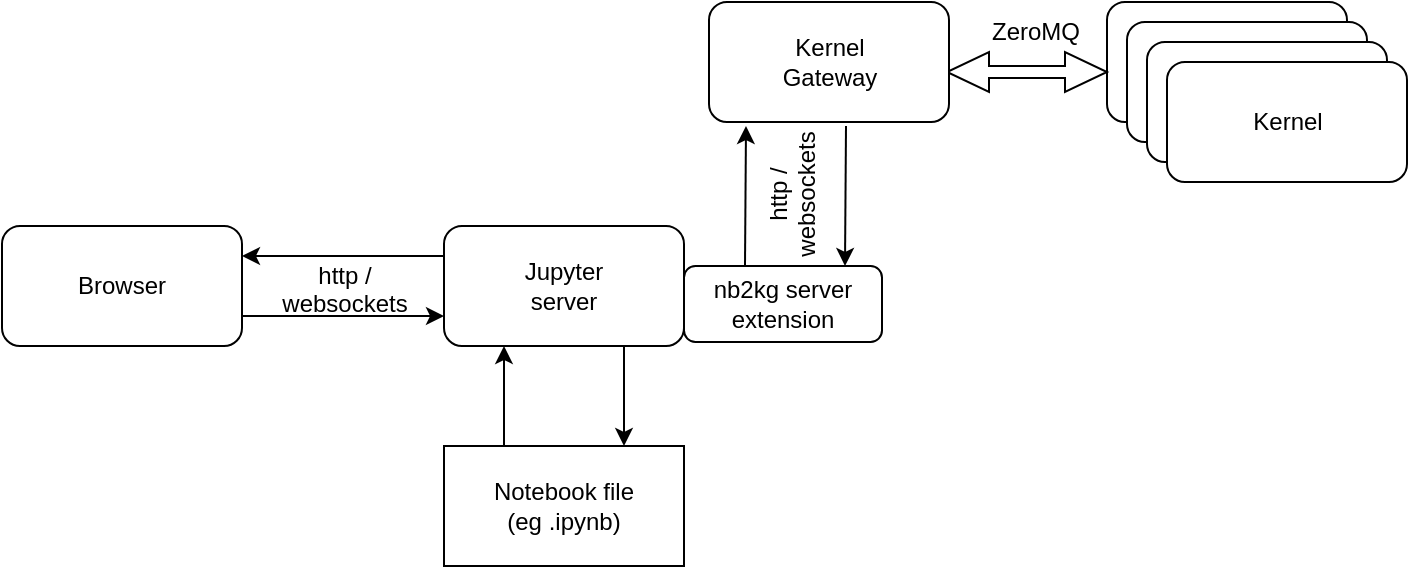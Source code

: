 <?xml version="1.0" encoding="UTF-8"?>
<mxGraphModel dx="898" dy="626" grid="1" gridSize="10" guides="1" tooltips="1" connect="1" arrows="1" fold="1" page="1" pageScale="1" pageWidth="827" pageHeight="1169" background="#ffffff" math="0" shadow="0"><root><mxCell id="0"/><mxCell id="1" parent="0"/><mxCell id="2" value="Browser" style="rounded=1;whiteSpace=wrap;html=1;" parent="1" vertex="1"><mxGeometry x="20" y="170" width="120" height="60" as="geometry"/></mxCell><mxCell id="3" value="Jupyter&lt;br&gt;server" style="rounded=1;whiteSpace=wrap;html=1;" parent="1" vertex="1"><mxGeometry x="241" y="170" width="120" height="60" as="geometry"/></mxCell><mxCell id="4" value="Kernel" style="rounded=1;whiteSpace=wrap;html=1;" parent="1" vertex="1"><mxGeometry x="572.5" y="58" width="120" height="60" as="geometry"/></mxCell><mxCell id="5" value="Kernel" style="rounded=1;whiteSpace=wrap;html=1;" parent="1" vertex="1"><mxGeometry x="582.5" y="68" width="120" height="60" as="geometry"/></mxCell><mxCell id="6" value="Kernel" style="rounded=1;whiteSpace=wrap;html=1;" parent="1" vertex="1"><mxGeometry x="592.5" y="78" width="120" height="60" as="geometry"/></mxCell><mxCell id="7" value="Kernel" style="rounded=1;whiteSpace=wrap;html=1;" parent="1" vertex="1"><mxGeometry x="602.5" y="88" width="120" height="60" as="geometry"/></mxCell><mxCell id="8" value="Notebook file&lt;br&gt;(eg .ipynb)&lt;br&gt;" style="rounded=0;whiteSpace=wrap;html=1;" parent="1" vertex="1"><mxGeometry x="241" y="280" width="120" height="60" as="geometry"/></mxCell><mxCell id="10" value="" style="endArrow=classic;html=1;entryX=0.25;entryY=1;exitX=0.25;exitY=0;" parent="1" source="8" target="3" edge="1"><mxGeometry width="50" height="50" relative="1" as="geometry"><mxPoint x="61" y="410" as="sourcePoint"/><mxPoint x="111" y="360" as="targetPoint"/></mxGeometry></mxCell><mxCell id="11" value="" style="endArrow=classic;html=1;entryX=0.75;entryY=0;exitX=0.75;exitY=1;" parent="1" source="3" target="8" edge="1"><mxGeometry width="50" height="50" relative="1" as="geometry"><mxPoint x="281" y="290" as="sourcePoint"/><mxPoint x="281" y="240" as="targetPoint"/></mxGeometry></mxCell><mxCell id="12" value="" style="endArrow=classic;html=1;exitX=0;exitY=0.25;entryX=1;entryY=0.25;" parent="1" source="3" target="2" edge="1"><mxGeometry width="50" height="50" relative="1" as="geometry"><mxPoint x="200" y="185" as="sourcePoint"/><mxPoint x="70" y="360" as="targetPoint"/></mxGeometry></mxCell><mxCell id="13" value="" style="endArrow=classic;html=1;entryX=0;entryY=0.75;exitX=1;exitY=0.75;" parent="1" source="2" target="3" edge="1"><mxGeometry width="50" height="50" relative="1" as="geometry"><mxPoint x="250" y="300" as="sourcePoint"/><mxPoint x="200" y="215" as="targetPoint"/></mxGeometry></mxCell><mxCell id="15" value="" style="html=1;shadow=0;dashed=0;align=center;verticalAlign=middle;shape=mxgraph.arrows2.twoWayArrow;dy=0.7;dx=21;" parent="1" vertex="1"><mxGeometry x="492.5" y="83" width="80" height="20" as="geometry"/></mxCell><mxCell id="17" value="http /&lt;br&gt;websockets&lt;br&gt;" style="text;html=1;resizable=0;points=[];autosize=1;align=center;verticalAlign=top;spacingTop=-4;" parent="1" vertex="1"><mxGeometry x="151" y="185" width="80" height="30" as="geometry"/></mxCell><mxCell id="19" value="ZeroMQ" style="text;html=1;resizable=0;points=[];autosize=1;align=left;verticalAlign=top;spacingTop=-4;" parent="1" vertex="1"><mxGeometry x="512.5" y="63" width="60" height="20" as="geometry"/></mxCell><mxCell id="20" value="nb2kg server&lt;br&gt;extension&lt;br&gt;" style="rounded=1;whiteSpace=wrap;html=1;" parent="1" vertex="1"><mxGeometry x="361" y="190" width="99" height="38" as="geometry"/></mxCell><mxCell id="21" value="Kernel&lt;br&gt;Gateway&lt;br&gt;" style="rounded=1;whiteSpace=wrap;html=1;" parent="1" vertex="1"><mxGeometry x="373.5" y="58" width="120" height="60" as="geometry"/></mxCell><mxCell id="24" value="" style="endArrow=classic;html=1;" parent="1" edge="1"><mxGeometry width="50" height="50" relative="1" as="geometry"><mxPoint x="391.5" y="190" as="sourcePoint"/><mxPoint x="392" y="120" as="targetPoint"/></mxGeometry></mxCell><mxCell id="25" value="" style="endArrow=classic;html=1;" parent="1" edge="1"><mxGeometry width="50" height="50" relative="1" as="geometry"><mxPoint x="442" y="120" as="sourcePoint"/><mxPoint x="441.5" y="190" as="targetPoint"/></mxGeometry></mxCell><mxCell id="26" value="http /&lt;br&gt;websockets&lt;br&gt;" style="text;html=1;resizable=0;points=[];autosize=1;align=center;verticalAlign=top;spacingTop=-4;rotation=-90;" parent="1" vertex="1"><mxGeometry x="373.5" y="140" width="80" height="30" as="geometry"/></mxCell></root></mxGraphModel>